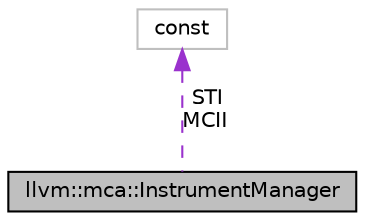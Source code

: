 digraph "llvm::mca::InstrumentManager"
{
 // LATEX_PDF_SIZE
  bgcolor="transparent";
  edge [fontname="Helvetica",fontsize="10",labelfontname="Helvetica",labelfontsize="10"];
  node [fontname="Helvetica",fontsize="10",shape=record];
  Node1 [label="llvm::mca::InstrumentManager",height=0.2,width=0.4,color="black", fillcolor="grey75", style="filled", fontcolor="black",tooltip="This class allows targets to optionally customize the logic that resolves scheduling class IDs."];
  Node2 -> Node1 [dir="back",color="darkorchid3",fontsize="10",style="dashed",label=" STI\nMCII" ,fontname="Helvetica"];
  Node2 [label="const",height=0.2,width=0.4,color="grey75",tooltip=" "];
}
